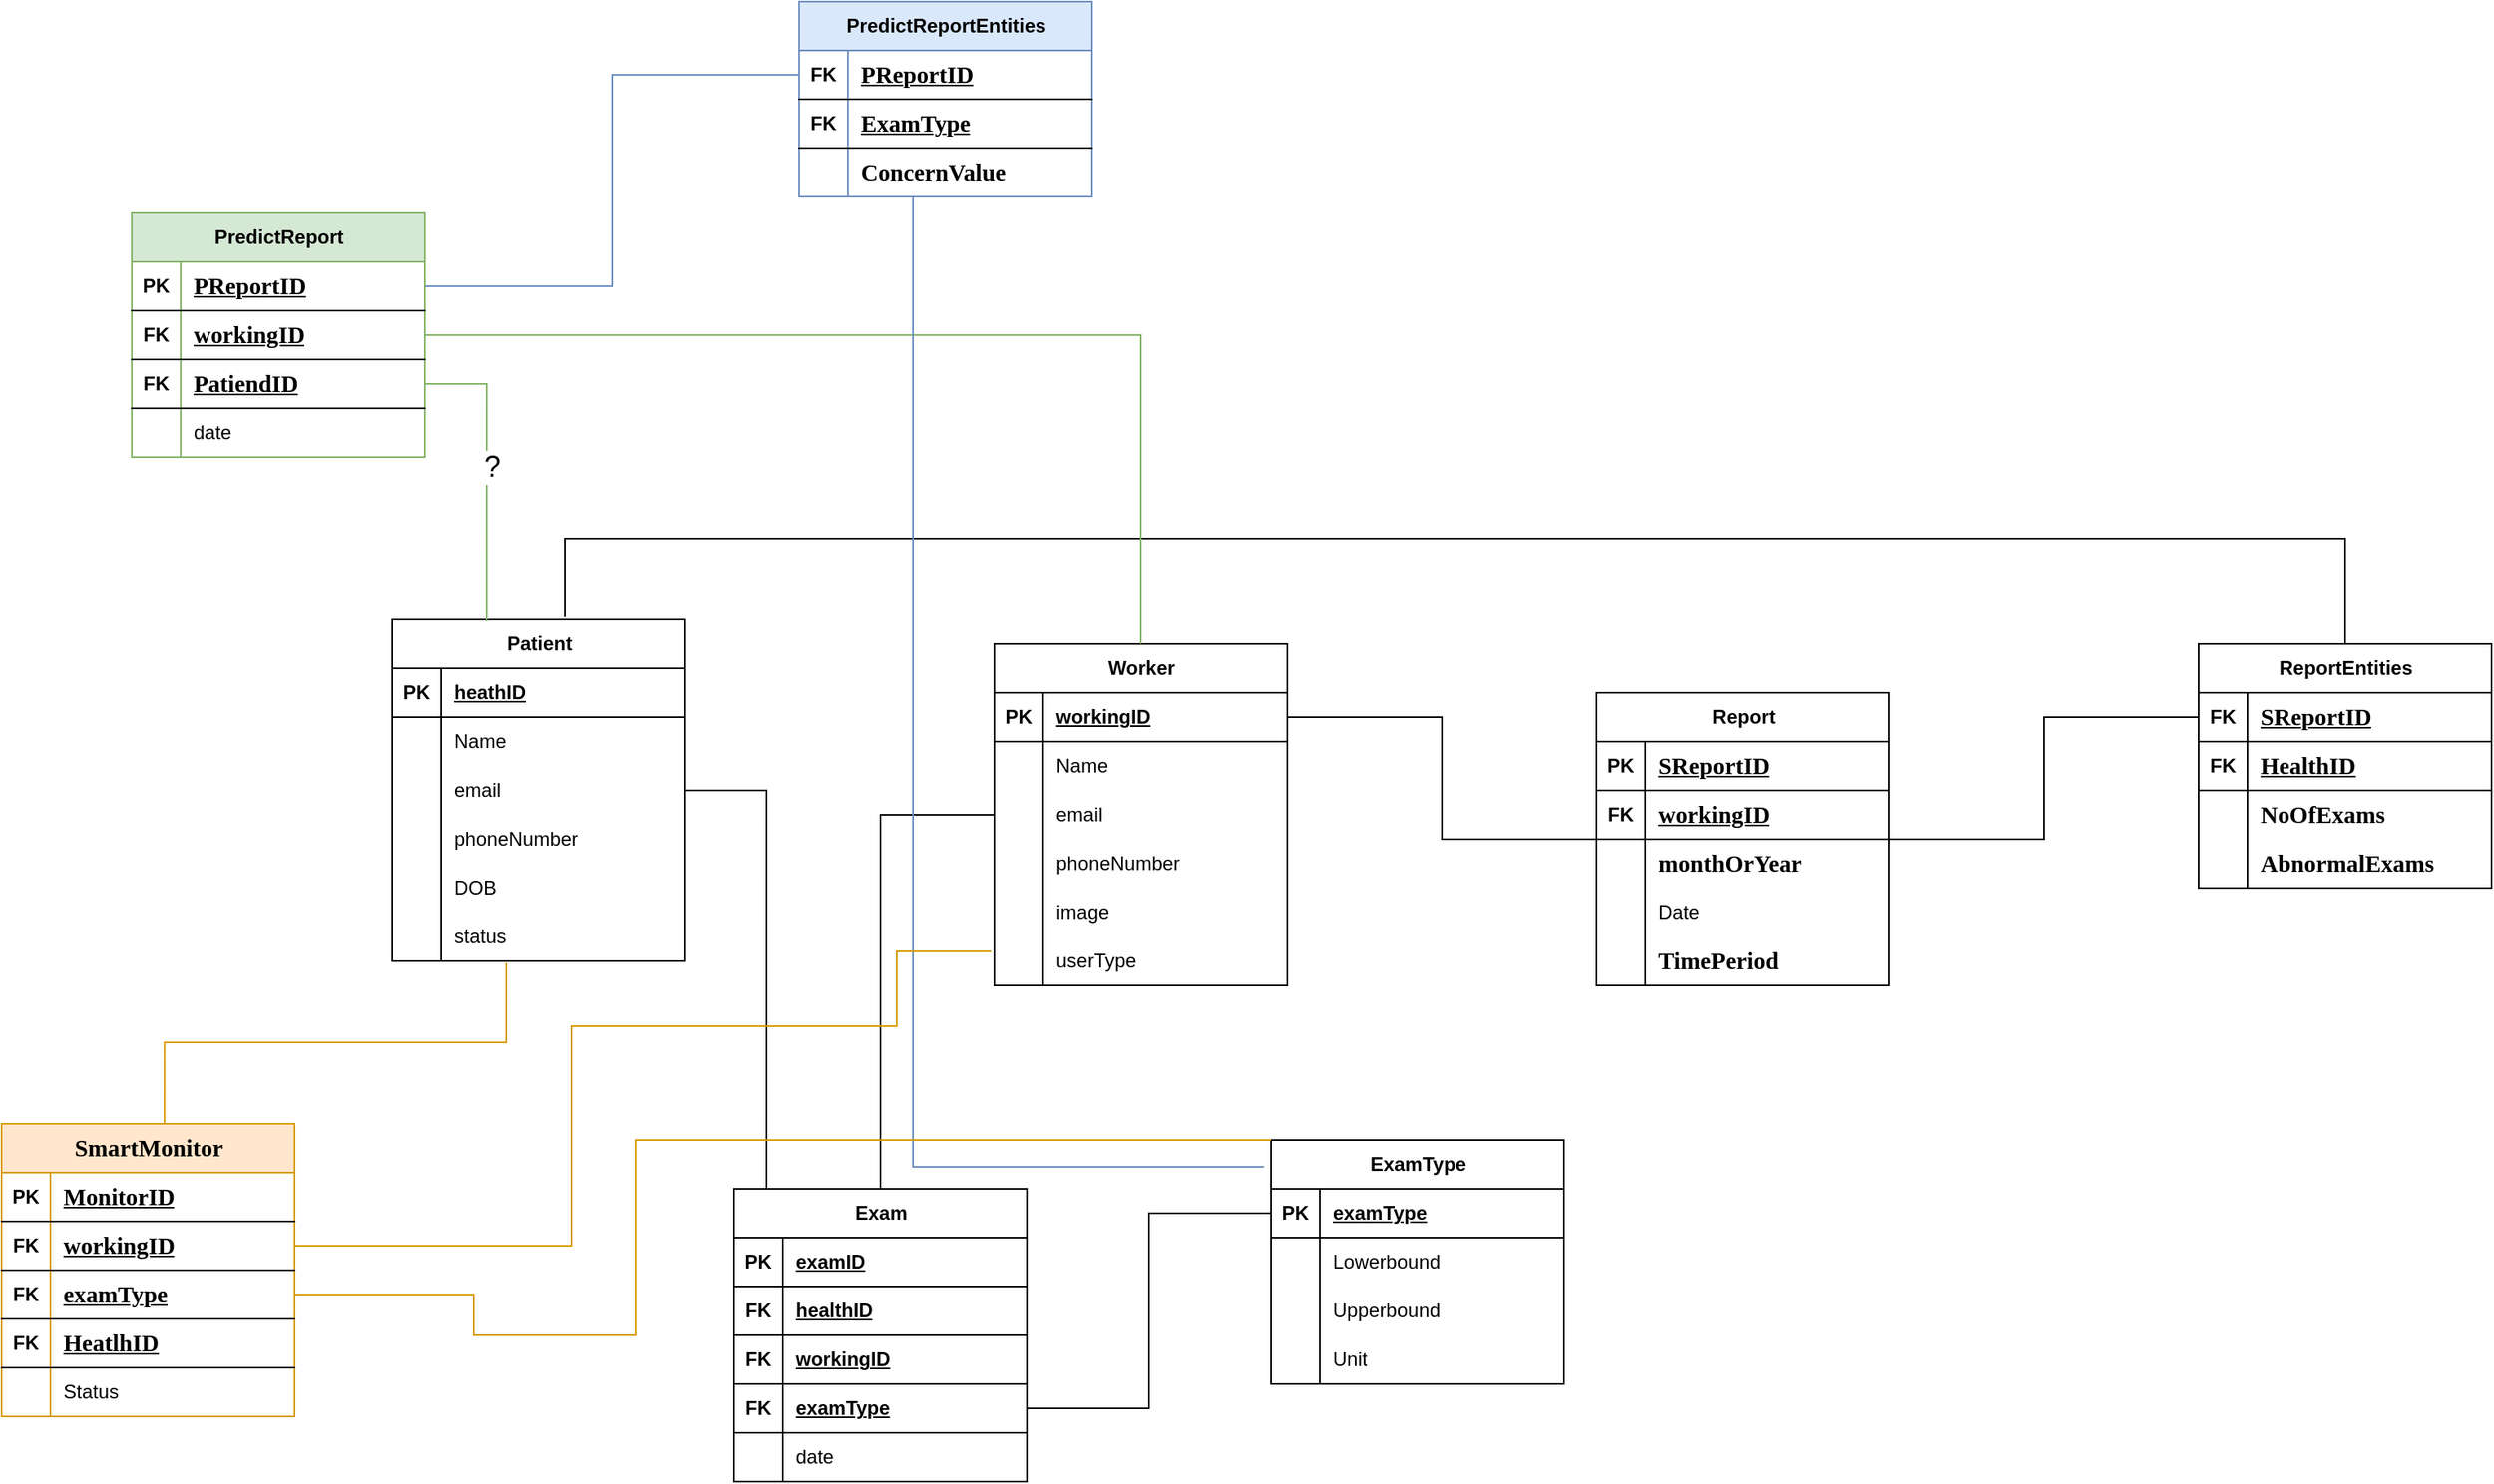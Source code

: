 <mxfile version="24.8.4">
  <diagram name="Page-1" id="Jv_TQmSTfyp_RUovjXyt">
    <mxGraphModel dx="4097" dy="2137" grid="1" gridSize="10" guides="1" tooltips="1" connect="1" arrows="1" fold="1" page="1" pageScale="1" pageWidth="850" pageHeight="1100" math="0" shadow="0">
      <root>
        <mxCell id="0" />
        <mxCell id="1" parent="0" />
        <mxCell id="VHsSdbSi5rl9BjZONlLU-83" value="Patient" style="shape=table;startSize=30;container=1;collapsible=1;childLayout=tableLayout;fixedRows=1;rowLines=0;fontStyle=1;align=center;resizeLast=1;html=1;" parent="1" vertex="1">
          <mxGeometry x="260" y="390" width="180" height="210" as="geometry" />
        </mxCell>
        <mxCell id="VHsSdbSi5rl9BjZONlLU-84" value="" style="shape=tableRow;horizontal=0;startSize=0;swimlaneHead=0;swimlaneBody=0;fillColor=none;collapsible=0;dropTarget=0;points=[[0,0.5],[1,0.5]];portConstraint=eastwest;top=0;left=0;right=0;bottom=1;" parent="VHsSdbSi5rl9BjZONlLU-83" vertex="1">
          <mxGeometry y="30" width="180" height="30" as="geometry" />
        </mxCell>
        <mxCell id="VHsSdbSi5rl9BjZONlLU-85" value="PK" style="shape=partialRectangle;connectable=0;fillColor=none;top=0;left=0;bottom=0;right=0;fontStyle=1;overflow=hidden;whiteSpace=wrap;html=1;" parent="VHsSdbSi5rl9BjZONlLU-84" vertex="1">
          <mxGeometry width="30" height="30" as="geometry">
            <mxRectangle width="30" height="30" as="alternateBounds" />
          </mxGeometry>
        </mxCell>
        <mxCell id="VHsSdbSi5rl9BjZONlLU-86" value="heathID" style="shape=partialRectangle;connectable=0;fillColor=none;top=0;left=0;bottom=0;right=0;align=left;spacingLeft=6;fontStyle=5;overflow=hidden;whiteSpace=wrap;html=1;" parent="VHsSdbSi5rl9BjZONlLU-84" vertex="1">
          <mxGeometry x="30" width="150" height="30" as="geometry">
            <mxRectangle width="150" height="30" as="alternateBounds" />
          </mxGeometry>
        </mxCell>
        <mxCell id="VHsSdbSi5rl9BjZONlLU-87" value="" style="shape=tableRow;horizontal=0;startSize=0;swimlaneHead=0;swimlaneBody=0;fillColor=none;collapsible=0;dropTarget=0;points=[[0,0.5],[1,0.5]];portConstraint=eastwest;top=0;left=0;right=0;bottom=0;" parent="VHsSdbSi5rl9BjZONlLU-83" vertex="1">
          <mxGeometry y="60" width="180" height="30" as="geometry" />
        </mxCell>
        <mxCell id="VHsSdbSi5rl9BjZONlLU-88" value="" style="shape=partialRectangle;connectable=0;fillColor=none;top=0;left=0;bottom=0;right=0;editable=1;overflow=hidden;whiteSpace=wrap;html=1;" parent="VHsSdbSi5rl9BjZONlLU-87" vertex="1">
          <mxGeometry width="30" height="30" as="geometry">
            <mxRectangle width="30" height="30" as="alternateBounds" />
          </mxGeometry>
        </mxCell>
        <mxCell id="VHsSdbSi5rl9BjZONlLU-89" value="Name" style="shape=partialRectangle;connectable=0;fillColor=none;top=0;left=0;bottom=0;right=0;align=left;spacingLeft=6;overflow=hidden;whiteSpace=wrap;html=1;" parent="VHsSdbSi5rl9BjZONlLU-87" vertex="1">
          <mxGeometry x="30" width="150" height="30" as="geometry">
            <mxRectangle width="150" height="30" as="alternateBounds" />
          </mxGeometry>
        </mxCell>
        <mxCell id="VHsSdbSi5rl9BjZONlLU-90" value="" style="shape=tableRow;horizontal=0;startSize=0;swimlaneHead=0;swimlaneBody=0;fillColor=none;collapsible=0;dropTarget=0;points=[[0,0.5],[1,0.5]];portConstraint=eastwest;top=0;left=0;right=0;bottom=0;" parent="VHsSdbSi5rl9BjZONlLU-83" vertex="1">
          <mxGeometry y="90" width="180" height="30" as="geometry" />
        </mxCell>
        <mxCell id="VHsSdbSi5rl9BjZONlLU-91" value="" style="shape=partialRectangle;connectable=0;fillColor=none;top=0;left=0;bottom=0;right=0;editable=1;overflow=hidden;whiteSpace=wrap;html=1;" parent="VHsSdbSi5rl9BjZONlLU-90" vertex="1">
          <mxGeometry width="30" height="30" as="geometry">
            <mxRectangle width="30" height="30" as="alternateBounds" />
          </mxGeometry>
        </mxCell>
        <mxCell id="VHsSdbSi5rl9BjZONlLU-92" value="email" style="shape=partialRectangle;connectable=0;fillColor=none;top=0;left=0;bottom=0;right=0;align=left;spacingLeft=6;overflow=hidden;whiteSpace=wrap;html=1;" parent="VHsSdbSi5rl9BjZONlLU-90" vertex="1">
          <mxGeometry x="30" width="150" height="30" as="geometry">
            <mxRectangle width="150" height="30" as="alternateBounds" />
          </mxGeometry>
        </mxCell>
        <mxCell id="VHsSdbSi5rl9BjZONlLU-93" value="" style="shape=tableRow;horizontal=0;startSize=0;swimlaneHead=0;swimlaneBody=0;fillColor=none;collapsible=0;dropTarget=0;points=[[0,0.5],[1,0.5]];portConstraint=eastwest;top=0;left=0;right=0;bottom=0;" parent="VHsSdbSi5rl9BjZONlLU-83" vertex="1">
          <mxGeometry y="120" width="180" height="30" as="geometry" />
        </mxCell>
        <mxCell id="VHsSdbSi5rl9BjZONlLU-94" value="" style="shape=partialRectangle;connectable=0;fillColor=none;top=0;left=0;bottom=0;right=0;editable=1;overflow=hidden;whiteSpace=wrap;html=1;" parent="VHsSdbSi5rl9BjZONlLU-93" vertex="1">
          <mxGeometry width="30" height="30" as="geometry">
            <mxRectangle width="30" height="30" as="alternateBounds" />
          </mxGeometry>
        </mxCell>
        <mxCell id="VHsSdbSi5rl9BjZONlLU-95" value="phoneNumber" style="shape=partialRectangle;connectable=0;fillColor=none;top=0;left=0;bottom=0;right=0;align=left;spacingLeft=6;overflow=hidden;whiteSpace=wrap;html=1;" parent="VHsSdbSi5rl9BjZONlLU-93" vertex="1">
          <mxGeometry x="30" width="150" height="30" as="geometry">
            <mxRectangle width="150" height="30" as="alternateBounds" />
          </mxGeometry>
        </mxCell>
        <mxCell id="VHsSdbSi5rl9BjZONlLU-96" style="shape=tableRow;horizontal=0;startSize=0;swimlaneHead=0;swimlaneBody=0;fillColor=none;collapsible=0;dropTarget=0;points=[[0,0.5],[1,0.5]];portConstraint=eastwest;top=0;left=0;right=0;bottom=0;" parent="VHsSdbSi5rl9BjZONlLU-83" vertex="1">
          <mxGeometry y="150" width="180" height="30" as="geometry" />
        </mxCell>
        <mxCell id="VHsSdbSi5rl9BjZONlLU-97" style="shape=partialRectangle;connectable=0;fillColor=none;top=0;left=0;bottom=0;right=0;editable=1;overflow=hidden;whiteSpace=wrap;html=1;" parent="VHsSdbSi5rl9BjZONlLU-96" vertex="1">
          <mxGeometry width="30" height="30" as="geometry">
            <mxRectangle width="30" height="30" as="alternateBounds" />
          </mxGeometry>
        </mxCell>
        <mxCell id="VHsSdbSi5rl9BjZONlLU-98" value="DOB" style="shape=partialRectangle;connectable=0;fillColor=none;top=0;left=0;bottom=0;right=0;align=left;spacingLeft=6;overflow=hidden;whiteSpace=wrap;html=1;" parent="VHsSdbSi5rl9BjZONlLU-96" vertex="1">
          <mxGeometry x="30" width="150" height="30" as="geometry">
            <mxRectangle width="150" height="30" as="alternateBounds" />
          </mxGeometry>
        </mxCell>
        <mxCell id="VHsSdbSi5rl9BjZONlLU-99" style="shape=tableRow;horizontal=0;startSize=0;swimlaneHead=0;swimlaneBody=0;fillColor=none;collapsible=0;dropTarget=0;points=[[0,0.5],[1,0.5]];portConstraint=eastwest;top=0;left=0;right=0;bottom=0;" parent="VHsSdbSi5rl9BjZONlLU-83" vertex="1">
          <mxGeometry y="180" width="180" height="30" as="geometry" />
        </mxCell>
        <mxCell id="VHsSdbSi5rl9BjZONlLU-100" style="shape=partialRectangle;connectable=0;fillColor=none;top=0;left=0;bottom=0;right=0;editable=1;overflow=hidden;whiteSpace=wrap;html=1;" parent="VHsSdbSi5rl9BjZONlLU-99" vertex="1">
          <mxGeometry width="30" height="30" as="geometry">
            <mxRectangle width="30" height="30" as="alternateBounds" />
          </mxGeometry>
        </mxCell>
        <mxCell id="VHsSdbSi5rl9BjZONlLU-101" value="status" style="shape=partialRectangle;connectable=0;fillColor=none;top=0;left=0;bottom=0;right=0;align=left;spacingLeft=6;overflow=hidden;whiteSpace=wrap;html=1;" parent="VHsSdbSi5rl9BjZONlLU-99" vertex="1">
          <mxGeometry x="30" width="150" height="30" as="geometry">
            <mxRectangle width="150" height="30" as="alternateBounds" />
          </mxGeometry>
        </mxCell>
        <mxCell id="VHsSdbSi5rl9BjZONlLU-156" style="edgeStyle=orthogonalEdgeStyle;rounded=0;orthogonalLoop=1;jettySize=auto;html=1;entryX=0.5;entryY=0;entryDx=0;entryDy=0;endArrow=none;endFill=0;" parent="1" source="VHsSdbSi5rl9BjZONlLU-105" target="VHsSdbSi5rl9BjZONlLU-124" edge="1">
          <mxGeometry relative="1" as="geometry">
            <Array as="points">
              <mxPoint x="560" y="510" />
            </Array>
          </mxGeometry>
        </mxCell>
        <mxCell id="VHsSdbSi5rl9BjZONlLU-105" value="Worker" style="shape=table;startSize=30;container=1;collapsible=1;childLayout=tableLayout;fixedRows=1;rowLines=0;fontStyle=1;align=center;resizeLast=1;html=1;" parent="1" vertex="1">
          <mxGeometry x="630" y="405" width="180" height="210" as="geometry" />
        </mxCell>
        <mxCell id="VHsSdbSi5rl9BjZONlLU-106" value="" style="shape=tableRow;horizontal=0;startSize=0;swimlaneHead=0;swimlaneBody=0;fillColor=none;collapsible=0;dropTarget=0;points=[[0,0.5],[1,0.5]];portConstraint=eastwest;top=0;left=0;right=0;bottom=1;" parent="VHsSdbSi5rl9BjZONlLU-105" vertex="1">
          <mxGeometry y="30" width="180" height="30" as="geometry" />
        </mxCell>
        <mxCell id="VHsSdbSi5rl9BjZONlLU-107" value="PK" style="shape=partialRectangle;connectable=0;fillColor=none;top=0;left=0;bottom=0;right=0;fontStyle=1;overflow=hidden;whiteSpace=wrap;html=1;" parent="VHsSdbSi5rl9BjZONlLU-106" vertex="1">
          <mxGeometry width="30" height="30" as="geometry">
            <mxRectangle width="30" height="30" as="alternateBounds" />
          </mxGeometry>
        </mxCell>
        <mxCell id="VHsSdbSi5rl9BjZONlLU-108" value="workingID" style="shape=partialRectangle;connectable=0;fillColor=none;top=0;left=0;bottom=0;right=0;align=left;spacingLeft=6;fontStyle=5;overflow=hidden;whiteSpace=wrap;html=1;" parent="VHsSdbSi5rl9BjZONlLU-106" vertex="1">
          <mxGeometry x="30" width="150" height="30" as="geometry">
            <mxRectangle width="150" height="30" as="alternateBounds" />
          </mxGeometry>
        </mxCell>
        <mxCell id="VHsSdbSi5rl9BjZONlLU-109" value="" style="shape=tableRow;horizontal=0;startSize=0;swimlaneHead=0;swimlaneBody=0;fillColor=none;collapsible=0;dropTarget=0;points=[[0,0.5],[1,0.5]];portConstraint=eastwest;top=0;left=0;right=0;bottom=0;" parent="VHsSdbSi5rl9BjZONlLU-105" vertex="1">
          <mxGeometry y="60" width="180" height="30" as="geometry" />
        </mxCell>
        <mxCell id="VHsSdbSi5rl9BjZONlLU-110" value="" style="shape=partialRectangle;connectable=0;fillColor=none;top=0;left=0;bottom=0;right=0;editable=1;overflow=hidden;whiteSpace=wrap;html=1;" parent="VHsSdbSi5rl9BjZONlLU-109" vertex="1">
          <mxGeometry width="30" height="30" as="geometry">
            <mxRectangle width="30" height="30" as="alternateBounds" />
          </mxGeometry>
        </mxCell>
        <mxCell id="VHsSdbSi5rl9BjZONlLU-111" value="Name" style="shape=partialRectangle;connectable=0;fillColor=none;top=0;left=0;bottom=0;right=0;align=left;spacingLeft=6;overflow=hidden;whiteSpace=wrap;html=1;" parent="VHsSdbSi5rl9BjZONlLU-109" vertex="1">
          <mxGeometry x="30" width="150" height="30" as="geometry">
            <mxRectangle width="150" height="30" as="alternateBounds" />
          </mxGeometry>
        </mxCell>
        <mxCell id="VHsSdbSi5rl9BjZONlLU-112" value="" style="shape=tableRow;horizontal=0;startSize=0;swimlaneHead=0;swimlaneBody=0;fillColor=none;collapsible=0;dropTarget=0;points=[[0,0.5],[1,0.5]];portConstraint=eastwest;top=0;left=0;right=0;bottom=0;" parent="VHsSdbSi5rl9BjZONlLU-105" vertex="1">
          <mxGeometry y="90" width="180" height="30" as="geometry" />
        </mxCell>
        <mxCell id="VHsSdbSi5rl9BjZONlLU-113" value="" style="shape=partialRectangle;connectable=0;fillColor=none;top=0;left=0;bottom=0;right=0;editable=1;overflow=hidden;whiteSpace=wrap;html=1;" parent="VHsSdbSi5rl9BjZONlLU-112" vertex="1">
          <mxGeometry width="30" height="30" as="geometry">
            <mxRectangle width="30" height="30" as="alternateBounds" />
          </mxGeometry>
        </mxCell>
        <mxCell id="VHsSdbSi5rl9BjZONlLU-114" value="email" style="shape=partialRectangle;connectable=0;fillColor=none;top=0;left=0;bottom=0;right=0;align=left;spacingLeft=6;overflow=hidden;whiteSpace=wrap;html=1;" parent="VHsSdbSi5rl9BjZONlLU-112" vertex="1">
          <mxGeometry x="30" width="150" height="30" as="geometry">
            <mxRectangle width="150" height="30" as="alternateBounds" />
          </mxGeometry>
        </mxCell>
        <mxCell id="VHsSdbSi5rl9BjZONlLU-115" value="" style="shape=tableRow;horizontal=0;startSize=0;swimlaneHead=0;swimlaneBody=0;fillColor=none;collapsible=0;dropTarget=0;points=[[0,0.5],[1,0.5]];portConstraint=eastwest;top=0;left=0;right=0;bottom=0;" parent="VHsSdbSi5rl9BjZONlLU-105" vertex="1">
          <mxGeometry y="120" width="180" height="30" as="geometry" />
        </mxCell>
        <mxCell id="VHsSdbSi5rl9BjZONlLU-116" value="" style="shape=partialRectangle;connectable=0;fillColor=none;top=0;left=0;bottom=0;right=0;editable=1;overflow=hidden;whiteSpace=wrap;html=1;" parent="VHsSdbSi5rl9BjZONlLU-115" vertex="1">
          <mxGeometry width="30" height="30" as="geometry">
            <mxRectangle width="30" height="30" as="alternateBounds" />
          </mxGeometry>
        </mxCell>
        <mxCell id="VHsSdbSi5rl9BjZONlLU-117" value="phoneNumber" style="shape=partialRectangle;connectable=0;fillColor=none;top=0;left=0;bottom=0;right=0;align=left;spacingLeft=6;overflow=hidden;whiteSpace=wrap;html=1;" parent="VHsSdbSi5rl9BjZONlLU-115" vertex="1">
          <mxGeometry x="30" width="150" height="30" as="geometry">
            <mxRectangle width="150" height="30" as="alternateBounds" />
          </mxGeometry>
        </mxCell>
        <mxCell id="VHsSdbSi5rl9BjZONlLU-118" style="shape=tableRow;horizontal=0;startSize=0;swimlaneHead=0;swimlaneBody=0;fillColor=none;collapsible=0;dropTarget=0;points=[[0,0.5],[1,0.5]];portConstraint=eastwest;top=0;left=0;right=0;bottom=0;" parent="VHsSdbSi5rl9BjZONlLU-105" vertex="1">
          <mxGeometry y="150" width="180" height="30" as="geometry" />
        </mxCell>
        <mxCell id="VHsSdbSi5rl9BjZONlLU-119" style="shape=partialRectangle;connectable=0;fillColor=none;top=0;left=0;bottom=0;right=0;editable=1;overflow=hidden;whiteSpace=wrap;html=1;" parent="VHsSdbSi5rl9BjZONlLU-118" vertex="1">
          <mxGeometry width="30" height="30" as="geometry">
            <mxRectangle width="30" height="30" as="alternateBounds" />
          </mxGeometry>
        </mxCell>
        <mxCell id="VHsSdbSi5rl9BjZONlLU-120" value="image" style="shape=partialRectangle;connectable=0;fillColor=none;top=0;left=0;bottom=0;right=0;align=left;spacingLeft=6;overflow=hidden;whiteSpace=wrap;html=1;" parent="VHsSdbSi5rl9BjZONlLU-118" vertex="1">
          <mxGeometry x="30" width="150" height="30" as="geometry">
            <mxRectangle width="150" height="30" as="alternateBounds" />
          </mxGeometry>
        </mxCell>
        <mxCell id="VHsSdbSi5rl9BjZONlLU-121" style="shape=tableRow;horizontal=0;startSize=0;swimlaneHead=0;swimlaneBody=0;fillColor=none;collapsible=0;dropTarget=0;points=[[0,0.5],[1,0.5]];portConstraint=eastwest;top=0;left=0;right=0;bottom=0;" parent="VHsSdbSi5rl9BjZONlLU-105" vertex="1">
          <mxGeometry y="180" width="180" height="30" as="geometry" />
        </mxCell>
        <mxCell id="VHsSdbSi5rl9BjZONlLU-122" style="shape=partialRectangle;connectable=0;fillColor=none;top=0;left=0;bottom=0;right=0;editable=1;overflow=hidden;whiteSpace=wrap;html=1;" parent="VHsSdbSi5rl9BjZONlLU-121" vertex="1">
          <mxGeometry width="30" height="30" as="geometry">
            <mxRectangle width="30" height="30" as="alternateBounds" />
          </mxGeometry>
        </mxCell>
        <mxCell id="VHsSdbSi5rl9BjZONlLU-123" value="userType" style="shape=partialRectangle;connectable=0;fillColor=none;top=0;left=0;bottom=0;right=0;align=left;spacingLeft=6;overflow=hidden;whiteSpace=wrap;html=1;" parent="VHsSdbSi5rl9BjZONlLU-121" vertex="1">
          <mxGeometry x="30" width="150" height="30" as="geometry">
            <mxRectangle width="150" height="30" as="alternateBounds" />
          </mxGeometry>
        </mxCell>
        <mxCell id="VHsSdbSi5rl9BjZONlLU-124" value="Exam" style="shape=table;startSize=30;container=1;collapsible=1;childLayout=tableLayout;fixedRows=1;rowLines=0;fontStyle=1;align=center;resizeLast=1;html=1;" parent="1" vertex="1">
          <mxGeometry x="470" y="740" width="180" height="180" as="geometry" />
        </mxCell>
        <mxCell id="VHsSdbSi5rl9BjZONlLU-125" value="" style="shape=tableRow;horizontal=0;startSize=0;swimlaneHead=0;swimlaneBody=0;fillColor=none;collapsible=0;dropTarget=0;points=[[0,0.5],[1,0.5]];portConstraint=eastwest;top=0;left=0;right=0;bottom=1;" parent="VHsSdbSi5rl9BjZONlLU-124" vertex="1">
          <mxGeometry y="30" width="180" height="30" as="geometry" />
        </mxCell>
        <mxCell id="VHsSdbSi5rl9BjZONlLU-126" value="PK" style="shape=partialRectangle;connectable=0;fillColor=none;top=0;left=0;bottom=0;right=0;fontStyle=1;overflow=hidden;whiteSpace=wrap;html=1;" parent="VHsSdbSi5rl9BjZONlLU-125" vertex="1">
          <mxGeometry width="30" height="30" as="geometry">
            <mxRectangle width="30" height="30" as="alternateBounds" />
          </mxGeometry>
        </mxCell>
        <mxCell id="VHsSdbSi5rl9BjZONlLU-127" value="examID" style="shape=partialRectangle;connectable=0;fillColor=none;top=0;left=0;bottom=0;right=0;align=left;spacingLeft=6;fontStyle=5;overflow=hidden;whiteSpace=wrap;html=1;" parent="VHsSdbSi5rl9BjZONlLU-125" vertex="1">
          <mxGeometry x="30" width="150" height="30" as="geometry">
            <mxRectangle width="150" height="30" as="alternateBounds" />
          </mxGeometry>
        </mxCell>
        <mxCell id="VHsSdbSi5rl9BjZONlLU-146" style="shape=tableRow;horizontal=0;startSize=0;swimlaneHead=0;swimlaneBody=0;fillColor=none;collapsible=0;dropTarget=0;points=[[0,0.5],[1,0.5]];portConstraint=eastwest;top=0;left=0;right=0;bottom=1;" parent="VHsSdbSi5rl9BjZONlLU-124" vertex="1">
          <mxGeometry y="60" width="180" height="30" as="geometry" />
        </mxCell>
        <mxCell id="VHsSdbSi5rl9BjZONlLU-147" value="FK" style="shape=partialRectangle;connectable=0;fillColor=none;top=0;left=0;bottom=0;right=0;fontStyle=1;overflow=hidden;whiteSpace=wrap;html=1;" parent="VHsSdbSi5rl9BjZONlLU-146" vertex="1">
          <mxGeometry width="30" height="30" as="geometry">
            <mxRectangle width="30" height="30" as="alternateBounds" />
          </mxGeometry>
        </mxCell>
        <mxCell id="VHsSdbSi5rl9BjZONlLU-148" value="healthID" style="shape=partialRectangle;connectable=0;fillColor=none;top=0;left=0;bottom=0;right=0;align=left;spacingLeft=6;fontStyle=5;overflow=hidden;whiteSpace=wrap;html=1;" parent="VHsSdbSi5rl9BjZONlLU-146" vertex="1">
          <mxGeometry x="30" width="150" height="30" as="geometry">
            <mxRectangle width="150" height="30" as="alternateBounds" />
          </mxGeometry>
        </mxCell>
        <mxCell id="VHsSdbSi5rl9BjZONlLU-149" style="shape=tableRow;horizontal=0;startSize=0;swimlaneHead=0;swimlaneBody=0;fillColor=none;collapsible=0;dropTarget=0;points=[[0,0.5],[1,0.5]];portConstraint=eastwest;top=0;left=0;right=0;bottom=1;" parent="VHsSdbSi5rl9BjZONlLU-124" vertex="1">
          <mxGeometry y="90" width="180" height="30" as="geometry" />
        </mxCell>
        <mxCell id="VHsSdbSi5rl9BjZONlLU-150" value="FK" style="shape=partialRectangle;connectable=0;fillColor=none;top=0;left=0;bottom=0;right=0;fontStyle=1;overflow=hidden;whiteSpace=wrap;html=1;" parent="VHsSdbSi5rl9BjZONlLU-149" vertex="1">
          <mxGeometry width="30" height="30" as="geometry">
            <mxRectangle width="30" height="30" as="alternateBounds" />
          </mxGeometry>
        </mxCell>
        <mxCell id="VHsSdbSi5rl9BjZONlLU-151" value="workingID" style="shape=partialRectangle;connectable=0;fillColor=none;top=0;left=0;bottom=0;right=0;align=left;spacingLeft=6;fontStyle=5;overflow=hidden;whiteSpace=wrap;html=1;" parent="VHsSdbSi5rl9BjZONlLU-149" vertex="1">
          <mxGeometry x="30" width="150" height="30" as="geometry">
            <mxRectangle width="150" height="30" as="alternateBounds" />
          </mxGeometry>
        </mxCell>
        <mxCell id="VHsSdbSi5rl9BjZONlLU-152" style="shape=tableRow;horizontal=0;startSize=0;swimlaneHead=0;swimlaneBody=0;fillColor=none;collapsible=0;dropTarget=0;points=[[0,0.5],[1,0.5]];portConstraint=eastwest;top=0;left=0;right=0;bottom=1;" parent="VHsSdbSi5rl9BjZONlLU-124" vertex="1">
          <mxGeometry y="120" width="180" height="30" as="geometry" />
        </mxCell>
        <mxCell id="VHsSdbSi5rl9BjZONlLU-153" value="FK" style="shape=partialRectangle;connectable=0;fillColor=none;top=0;left=0;bottom=0;right=0;fontStyle=1;overflow=hidden;whiteSpace=wrap;html=1;" parent="VHsSdbSi5rl9BjZONlLU-152" vertex="1">
          <mxGeometry width="30" height="30" as="geometry">
            <mxRectangle width="30" height="30" as="alternateBounds" />
          </mxGeometry>
        </mxCell>
        <mxCell id="VHsSdbSi5rl9BjZONlLU-154" value="examType" style="shape=partialRectangle;connectable=0;fillColor=none;top=0;left=0;bottom=0;right=0;align=left;spacingLeft=6;fontStyle=5;overflow=hidden;whiteSpace=wrap;html=1;" parent="VHsSdbSi5rl9BjZONlLU-152" vertex="1">
          <mxGeometry x="30" width="150" height="30" as="geometry">
            <mxRectangle width="150" height="30" as="alternateBounds" />
          </mxGeometry>
        </mxCell>
        <mxCell id="VHsSdbSi5rl9BjZONlLU-128" value="" style="shape=tableRow;horizontal=0;startSize=0;swimlaneHead=0;swimlaneBody=0;fillColor=none;collapsible=0;dropTarget=0;points=[[0,0.5],[1,0.5]];portConstraint=eastwest;top=0;left=0;right=0;bottom=0;" parent="VHsSdbSi5rl9BjZONlLU-124" vertex="1">
          <mxGeometry y="150" width="180" height="30" as="geometry" />
        </mxCell>
        <mxCell id="VHsSdbSi5rl9BjZONlLU-129" value="" style="shape=partialRectangle;connectable=0;fillColor=none;top=0;left=0;bottom=0;right=0;editable=1;overflow=hidden;whiteSpace=wrap;html=1;" parent="VHsSdbSi5rl9BjZONlLU-128" vertex="1">
          <mxGeometry width="30" height="30" as="geometry">
            <mxRectangle width="30" height="30" as="alternateBounds" />
          </mxGeometry>
        </mxCell>
        <mxCell id="VHsSdbSi5rl9BjZONlLU-130" value="date" style="shape=partialRectangle;connectable=0;fillColor=none;top=0;left=0;bottom=0;right=0;align=left;spacingLeft=6;overflow=hidden;whiteSpace=wrap;html=1;" parent="VHsSdbSi5rl9BjZONlLU-128" vertex="1">
          <mxGeometry x="30" width="150" height="30" as="geometry">
            <mxRectangle width="150" height="30" as="alternateBounds" />
          </mxGeometry>
        </mxCell>
        <mxCell id="VHsSdbSi5rl9BjZONlLU-155" style="edgeStyle=orthogonalEdgeStyle;rounded=0;orthogonalLoop=1;jettySize=auto;html=1;entryX=0.111;entryY=0;entryDx=0;entryDy=0;entryPerimeter=0;endArrow=none;endFill=0;" parent="1" source="VHsSdbSi5rl9BjZONlLU-83" target="VHsSdbSi5rl9BjZONlLU-124" edge="1">
          <mxGeometry relative="1" as="geometry" />
        </mxCell>
        <mxCell id="VHsSdbSi5rl9BjZONlLU-176" style="edgeStyle=orthogonalEdgeStyle;rounded=0;orthogonalLoop=1;jettySize=auto;html=1;exitX=0;exitY=0.5;exitDx=0;exitDy=0;endArrow=none;endFill=0;" parent="1" source="VHsSdbSi5rl9BjZONlLU-158" target="VHsSdbSi5rl9BjZONlLU-152" edge="1">
          <mxGeometry relative="1" as="geometry">
            <mxPoint x="660" y="800" as="targetPoint" />
          </mxGeometry>
        </mxCell>
        <mxCell id="VHsSdbSi5rl9BjZONlLU-157" value="ExamType" style="shape=table;startSize=30;container=1;collapsible=1;childLayout=tableLayout;fixedRows=1;rowLines=0;fontStyle=1;align=center;resizeLast=1;html=1;" parent="1" vertex="1">
          <mxGeometry x="800" y="710" width="180" height="150" as="geometry" />
        </mxCell>
        <mxCell id="VHsSdbSi5rl9BjZONlLU-158" value="" style="shape=tableRow;horizontal=0;startSize=0;swimlaneHead=0;swimlaneBody=0;fillColor=none;collapsible=0;dropTarget=0;points=[[0,0.5],[1,0.5]];portConstraint=eastwest;top=0;left=0;right=0;bottom=1;" parent="VHsSdbSi5rl9BjZONlLU-157" vertex="1">
          <mxGeometry y="30" width="180" height="30" as="geometry" />
        </mxCell>
        <mxCell id="VHsSdbSi5rl9BjZONlLU-159" value="PK" style="shape=partialRectangle;connectable=0;fillColor=none;top=0;left=0;bottom=0;right=0;fontStyle=1;overflow=hidden;whiteSpace=wrap;html=1;" parent="VHsSdbSi5rl9BjZONlLU-158" vertex="1">
          <mxGeometry width="30" height="30" as="geometry">
            <mxRectangle width="30" height="30" as="alternateBounds" />
          </mxGeometry>
        </mxCell>
        <mxCell id="VHsSdbSi5rl9BjZONlLU-160" value="examType" style="shape=partialRectangle;connectable=0;fillColor=none;top=0;left=0;bottom=0;right=0;align=left;spacingLeft=6;fontStyle=5;overflow=hidden;whiteSpace=wrap;html=1;" parent="VHsSdbSi5rl9BjZONlLU-158" vertex="1">
          <mxGeometry x="30" width="150" height="30" as="geometry">
            <mxRectangle width="150" height="30" as="alternateBounds" />
          </mxGeometry>
        </mxCell>
        <mxCell id="VHsSdbSi5rl9BjZONlLU-161" value="" style="shape=tableRow;horizontal=0;startSize=0;swimlaneHead=0;swimlaneBody=0;fillColor=none;collapsible=0;dropTarget=0;points=[[0,0.5],[1,0.5]];portConstraint=eastwest;top=0;left=0;right=0;bottom=0;" parent="VHsSdbSi5rl9BjZONlLU-157" vertex="1">
          <mxGeometry y="60" width="180" height="30" as="geometry" />
        </mxCell>
        <mxCell id="VHsSdbSi5rl9BjZONlLU-162" value="" style="shape=partialRectangle;connectable=0;fillColor=none;top=0;left=0;bottom=0;right=0;editable=1;overflow=hidden;whiteSpace=wrap;html=1;" parent="VHsSdbSi5rl9BjZONlLU-161" vertex="1">
          <mxGeometry width="30" height="30" as="geometry">
            <mxRectangle width="30" height="30" as="alternateBounds" />
          </mxGeometry>
        </mxCell>
        <mxCell id="VHsSdbSi5rl9BjZONlLU-163" value="Lowerbound" style="shape=partialRectangle;connectable=0;fillColor=none;top=0;left=0;bottom=0;right=0;align=left;spacingLeft=6;overflow=hidden;whiteSpace=wrap;html=1;" parent="VHsSdbSi5rl9BjZONlLU-161" vertex="1">
          <mxGeometry x="30" width="150" height="30" as="geometry">
            <mxRectangle width="150" height="30" as="alternateBounds" />
          </mxGeometry>
        </mxCell>
        <mxCell id="VHsSdbSi5rl9BjZONlLU-164" value="" style="shape=tableRow;horizontal=0;startSize=0;swimlaneHead=0;swimlaneBody=0;fillColor=none;collapsible=0;dropTarget=0;points=[[0,0.5],[1,0.5]];portConstraint=eastwest;top=0;left=0;right=0;bottom=0;" parent="VHsSdbSi5rl9BjZONlLU-157" vertex="1">
          <mxGeometry y="90" width="180" height="30" as="geometry" />
        </mxCell>
        <mxCell id="VHsSdbSi5rl9BjZONlLU-165" value="" style="shape=partialRectangle;connectable=0;fillColor=none;top=0;left=0;bottom=0;right=0;editable=1;overflow=hidden;whiteSpace=wrap;html=1;" parent="VHsSdbSi5rl9BjZONlLU-164" vertex="1">
          <mxGeometry width="30" height="30" as="geometry">
            <mxRectangle width="30" height="30" as="alternateBounds" />
          </mxGeometry>
        </mxCell>
        <mxCell id="VHsSdbSi5rl9BjZONlLU-166" value="Upperbound" style="shape=partialRectangle;connectable=0;fillColor=none;top=0;left=0;bottom=0;right=0;align=left;spacingLeft=6;overflow=hidden;whiteSpace=wrap;html=1;" parent="VHsSdbSi5rl9BjZONlLU-164" vertex="1">
          <mxGeometry x="30" width="150" height="30" as="geometry">
            <mxRectangle width="150" height="30" as="alternateBounds" />
          </mxGeometry>
        </mxCell>
        <mxCell id="VHsSdbSi5rl9BjZONlLU-167" value="" style="shape=tableRow;horizontal=0;startSize=0;swimlaneHead=0;swimlaneBody=0;fillColor=none;collapsible=0;dropTarget=0;points=[[0,0.5],[1,0.5]];portConstraint=eastwest;top=0;left=0;right=0;bottom=0;" parent="VHsSdbSi5rl9BjZONlLU-157" vertex="1">
          <mxGeometry y="120" width="180" height="30" as="geometry" />
        </mxCell>
        <mxCell id="VHsSdbSi5rl9BjZONlLU-168" value="" style="shape=partialRectangle;connectable=0;fillColor=none;top=0;left=0;bottom=0;right=0;editable=1;overflow=hidden;whiteSpace=wrap;html=1;" parent="VHsSdbSi5rl9BjZONlLU-167" vertex="1">
          <mxGeometry width="30" height="30" as="geometry">
            <mxRectangle width="30" height="30" as="alternateBounds" />
          </mxGeometry>
        </mxCell>
        <mxCell id="VHsSdbSi5rl9BjZONlLU-169" value="Unit" style="shape=partialRectangle;connectable=0;fillColor=none;top=0;left=0;bottom=0;right=0;align=left;spacingLeft=6;overflow=hidden;whiteSpace=wrap;html=1;" parent="VHsSdbSi5rl9BjZONlLU-167" vertex="1">
          <mxGeometry x="30" width="150" height="30" as="geometry">
            <mxRectangle width="150" height="30" as="alternateBounds" />
          </mxGeometry>
        </mxCell>
        <mxCell id="VHsSdbSi5rl9BjZONlLU-206" style="edgeStyle=orthogonalEdgeStyle;rounded=0;orthogonalLoop=1;jettySize=auto;html=1;endArrow=none;endFill=0;" parent="1" source="VHsSdbSi5rl9BjZONlLU-177" target="VHsSdbSi5rl9BjZONlLU-106" edge="1">
          <mxGeometry relative="1" as="geometry" />
        </mxCell>
        <mxCell id="VHsSdbSi5rl9BjZONlLU-213" style="edgeStyle=orthogonalEdgeStyle;rounded=0;orthogonalLoop=1;jettySize=auto;html=1;entryX=0;entryY=0.5;entryDx=0;entryDy=0;endArrow=none;endFill=0;" parent="1" source="VHsSdbSi5rl9BjZONlLU-177" target="VHsSdbSi5rl9BjZONlLU-191" edge="1">
          <mxGeometry relative="1" as="geometry" />
        </mxCell>
        <mxCell id="VHsSdbSi5rl9BjZONlLU-177" value="Report" style="shape=table;startSize=30;container=1;collapsible=1;childLayout=tableLayout;fixedRows=1;rowLines=0;fontStyle=1;align=center;resizeLast=1;html=1;" parent="1" vertex="1">
          <mxGeometry x="1000" y="435" width="180" height="180" as="geometry" />
        </mxCell>
        <mxCell id="VHsSdbSi5rl9BjZONlLU-178" value="" style="shape=tableRow;horizontal=0;startSize=0;swimlaneHead=0;swimlaneBody=0;fillColor=none;collapsible=0;dropTarget=0;points=[[0,0.5],[1,0.5]];portConstraint=eastwest;top=0;left=0;right=0;bottom=1;" parent="VHsSdbSi5rl9BjZONlLU-177" vertex="1">
          <mxGeometry y="30" width="180" height="30" as="geometry" />
        </mxCell>
        <mxCell id="VHsSdbSi5rl9BjZONlLU-179" value="PK" style="shape=partialRectangle;connectable=0;fillColor=none;top=0;left=0;bottom=0;right=0;fontStyle=1;overflow=hidden;whiteSpace=wrap;html=1;" parent="VHsSdbSi5rl9BjZONlLU-178" vertex="1">
          <mxGeometry width="30" height="30" as="geometry">
            <mxRectangle width="30" height="30" as="alternateBounds" />
          </mxGeometry>
        </mxCell>
        <mxCell id="VHsSdbSi5rl9BjZONlLU-180" value="&lt;span id=&quot;docs-internal-guid-c6f457be-7fff-a0d1-e2c0-805aabbde6cf&quot; style=&quot;font-size:11pt;font-family:Aptos;color:#000000;background-color:transparent;font-weight:700;font-style:normal;font-variant:normal;text-decoration:none;vertical-align:baseline;white-space:pre;white-space:pre-wrap;&quot;&gt;SReportID&lt;/span&gt;" style="shape=partialRectangle;connectable=0;fillColor=none;top=0;left=0;bottom=0;right=0;align=left;spacingLeft=6;fontStyle=5;overflow=hidden;whiteSpace=wrap;html=1;" parent="VHsSdbSi5rl9BjZONlLU-178" vertex="1">
          <mxGeometry x="30" width="150" height="30" as="geometry">
            <mxRectangle width="150" height="30" as="alternateBounds" />
          </mxGeometry>
        </mxCell>
        <mxCell id="VHsSdbSi5rl9BjZONlLU-203" style="shape=tableRow;horizontal=0;startSize=0;swimlaneHead=0;swimlaneBody=0;fillColor=none;collapsible=0;dropTarget=0;points=[[0,0.5],[1,0.5]];portConstraint=eastwest;top=0;left=0;right=0;bottom=1;" parent="VHsSdbSi5rl9BjZONlLU-177" vertex="1">
          <mxGeometry y="60" width="180" height="30" as="geometry" />
        </mxCell>
        <mxCell id="VHsSdbSi5rl9BjZONlLU-204" value="FK" style="shape=partialRectangle;connectable=0;fillColor=none;top=0;left=0;bottom=0;right=0;fontStyle=1;overflow=hidden;whiteSpace=wrap;html=1;" parent="VHsSdbSi5rl9BjZONlLU-203" vertex="1">
          <mxGeometry width="30" height="30" as="geometry">
            <mxRectangle width="30" height="30" as="alternateBounds" />
          </mxGeometry>
        </mxCell>
        <mxCell id="VHsSdbSi5rl9BjZONlLU-205" value="&lt;span id=&quot;docs-internal-guid-c6b0b2ea-7fff-8523-1d67-e0dc0022936a&quot; style=&quot;font-size:11pt;font-family:Aptos;color:#000000;background-color:transparent;font-weight:700;font-style:normal;font-variant:normal;text-decoration:none;vertical-align:baseline;white-space:pre;white-space:pre-wrap;&quot;&gt;workingID&lt;/span&gt;" style="shape=partialRectangle;connectable=0;fillColor=none;top=0;left=0;bottom=0;right=0;align=left;spacingLeft=6;fontStyle=5;overflow=hidden;whiteSpace=wrap;html=1;" parent="VHsSdbSi5rl9BjZONlLU-203" vertex="1">
          <mxGeometry x="30" width="150" height="30" as="geometry">
            <mxRectangle width="150" height="30" as="alternateBounds" />
          </mxGeometry>
        </mxCell>
        <mxCell id="VHsSdbSi5rl9BjZONlLU-181" value="" style="shape=tableRow;horizontal=0;startSize=0;swimlaneHead=0;swimlaneBody=0;fillColor=none;collapsible=0;dropTarget=0;points=[[0,0.5],[1,0.5]];portConstraint=eastwest;top=0;left=0;right=0;bottom=0;" parent="VHsSdbSi5rl9BjZONlLU-177" vertex="1">
          <mxGeometry y="90" width="180" height="30" as="geometry" />
        </mxCell>
        <mxCell id="VHsSdbSi5rl9BjZONlLU-182" value="" style="shape=partialRectangle;connectable=0;fillColor=none;top=0;left=0;bottom=0;right=0;editable=1;overflow=hidden;whiteSpace=wrap;html=1;" parent="VHsSdbSi5rl9BjZONlLU-181" vertex="1">
          <mxGeometry width="30" height="30" as="geometry">
            <mxRectangle width="30" height="30" as="alternateBounds" />
          </mxGeometry>
        </mxCell>
        <mxCell id="VHsSdbSi5rl9BjZONlLU-183" value="&lt;span id=&quot;docs-internal-guid-31ffbf7d-7fff-cdd0-12ad-21d4e9eaffb6&quot; style=&quot;font-size:11pt;font-family:Aptos;color:#000000;background-color:transparent;font-weight:700;font-style:normal;font-variant:normal;text-decoration:none;vertical-align:baseline;white-space:pre;white-space:pre-wrap;&quot;&gt;monthOrYear&lt;/span&gt;" style="shape=partialRectangle;connectable=0;fillColor=none;top=0;left=0;bottom=0;right=0;align=left;spacingLeft=6;overflow=hidden;whiteSpace=wrap;html=1;" parent="VHsSdbSi5rl9BjZONlLU-181" vertex="1">
          <mxGeometry x="30" width="150" height="30" as="geometry">
            <mxRectangle width="150" height="30" as="alternateBounds" />
          </mxGeometry>
        </mxCell>
        <mxCell id="VHsSdbSi5rl9BjZONlLU-184" value="" style="shape=tableRow;horizontal=0;startSize=0;swimlaneHead=0;swimlaneBody=0;fillColor=none;collapsible=0;dropTarget=0;points=[[0,0.5],[1,0.5]];portConstraint=eastwest;top=0;left=0;right=0;bottom=0;" parent="VHsSdbSi5rl9BjZONlLU-177" vertex="1">
          <mxGeometry y="120" width="180" height="30" as="geometry" />
        </mxCell>
        <mxCell id="VHsSdbSi5rl9BjZONlLU-185" value="" style="shape=partialRectangle;connectable=0;fillColor=none;top=0;left=0;bottom=0;right=0;editable=1;overflow=hidden;whiteSpace=wrap;html=1;" parent="VHsSdbSi5rl9BjZONlLU-184" vertex="1">
          <mxGeometry width="30" height="30" as="geometry">
            <mxRectangle width="30" height="30" as="alternateBounds" />
          </mxGeometry>
        </mxCell>
        <mxCell id="VHsSdbSi5rl9BjZONlLU-186" value="Date" style="shape=partialRectangle;connectable=0;fillColor=none;top=0;left=0;bottom=0;right=0;align=left;spacingLeft=6;overflow=hidden;whiteSpace=wrap;html=1;" parent="VHsSdbSi5rl9BjZONlLU-184" vertex="1">
          <mxGeometry x="30" width="150" height="30" as="geometry">
            <mxRectangle width="150" height="30" as="alternateBounds" />
          </mxGeometry>
        </mxCell>
        <mxCell id="VHsSdbSi5rl9BjZONlLU-187" value="" style="shape=tableRow;horizontal=0;startSize=0;swimlaneHead=0;swimlaneBody=0;fillColor=none;collapsible=0;dropTarget=0;points=[[0,0.5],[1,0.5]];portConstraint=eastwest;top=0;left=0;right=0;bottom=0;" parent="VHsSdbSi5rl9BjZONlLU-177" vertex="1">
          <mxGeometry y="150" width="180" height="30" as="geometry" />
        </mxCell>
        <mxCell id="VHsSdbSi5rl9BjZONlLU-188" value="" style="shape=partialRectangle;connectable=0;fillColor=none;top=0;left=0;bottom=0;right=0;editable=1;overflow=hidden;whiteSpace=wrap;html=1;" parent="VHsSdbSi5rl9BjZONlLU-187" vertex="1">
          <mxGeometry width="30" height="30" as="geometry">
            <mxRectangle width="30" height="30" as="alternateBounds" />
          </mxGeometry>
        </mxCell>
        <mxCell id="VHsSdbSi5rl9BjZONlLU-189" value="&lt;span id=&quot;docs-internal-guid-d27ed713-7fff-fcf8-9fb4-446c8a34b72e&quot; style=&quot;font-size:11pt;font-family:Aptos;color:#000000;background-color:transparent;font-weight:700;font-style:normal;font-variant:normal;text-decoration:none;vertical-align:baseline;white-space:pre;white-space:pre-wrap;&quot;&gt;TimePeriod&lt;/span&gt;" style="shape=partialRectangle;connectable=0;fillColor=none;top=0;left=0;bottom=0;right=0;align=left;spacingLeft=6;overflow=hidden;whiteSpace=wrap;html=1;" parent="VHsSdbSi5rl9BjZONlLU-187" vertex="1">
          <mxGeometry x="30" width="150" height="30" as="geometry">
            <mxRectangle width="150" height="30" as="alternateBounds" />
          </mxGeometry>
        </mxCell>
        <mxCell id="VHsSdbSi5rl9BjZONlLU-190" value="ReportEntities" style="shape=table;startSize=30;container=1;collapsible=1;childLayout=tableLayout;fixedRows=1;rowLines=0;fontStyle=1;align=center;resizeLast=1;html=1;" parent="1" vertex="1">
          <mxGeometry x="1370" y="405" width="180" height="150" as="geometry">
            <mxRectangle x="1180" y="90" width="130" height="30" as="alternateBounds" />
          </mxGeometry>
        </mxCell>
        <mxCell id="VHsSdbSi5rl9BjZONlLU-191" value="" style="shape=tableRow;horizontal=0;startSize=0;swimlaneHead=0;swimlaneBody=0;fillColor=none;collapsible=0;dropTarget=0;points=[[0,0.5],[1,0.5]];portConstraint=eastwest;top=0;left=0;right=0;bottom=1;" parent="VHsSdbSi5rl9BjZONlLU-190" vertex="1">
          <mxGeometry y="30" width="180" height="30" as="geometry" />
        </mxCell>
        <mxCell id="VHsSdbSi5rl9BjZONlLU-192" value="FK" style="shape=partialRectangle;connectable=0;fillColor=none;top=0;left=0;bottom=0;right=0;fontStyle=1;overflow=hidden;whiteSpace=wrap;html=1;" parent="VHsSdbSi5rl9BjZONlLU-191" vertex="1">
          <mxGeometry width="30" height="30" as="geometry">
            <mxRectangle width="30" height="30" as="alternateBounds" />
          </mxGeometry>
        </mxCell>
        <mxCell id="VHsSdbSi5rl9BjZONlLU-193" value="&lt;span id=&quot;docs-internal-guid-c63b2d76-7fff-9856-6ebb-61733dcdf93a&quot; style=&quot;font-size:11pt;font-family:Aptos;color:#000000;background-color:transparent;font-weight:700;font-style:normal;font-variant:normal;text-decoration:none;vertical-align:baseline;white-space:pre;white-space:pre-wrap;&quot;&gt;SReportID&lt;/span&gt;" style="shape=partialRectangle;connectable=0;fillColor=none;top=0;left=0;bottom=0;right=0;align=left;spacingLeft=6;fontStyle=5;overflow=hidden;whiteSpace=wrap;html=1;" parent="VHsSdbSi5rl9BjZONlLU-191" vertex="1">
          <mxGeometry x="30" width="150" height="30" as="geometry">
            <mxRectangle width="150" height="30" as="alternateBounds" />
          </mxGeometry>
        </mxCell>
        <mxCell id="VHsSdbSi5rl9BjZONlLU-210" style="shape=tableRow;horizontal=0;startSize=0;swimlaneHead=0;swimlaneBody=0;fillColor=none;collapsible=0;dropTarget=0;points=[[0,0.5],[1,0.5]];portConstraint=eastwest;top=0;left=0;right=0;bottom=1;" parent="VHsSdbSi5rl9BjZONlLU-190" vertex="1">
          <mxGeometry y="60" width="180" height="30" as="geometry" />
        </mxCell>
        <mxCell id="VHsSdbSi5rl9BjZONlLU-211" value="FK" style="shape=partialRectangle;connectable=0;fillColor=none;top=0;left=0;bottom=0;right=0;fontStyle=1;overflow=hidden;whiteSpace=wrap;html=1;" parent="VHsSdbSi5rl9BjZONlLU-210" vertex="1">
          <mxGeometry width="30" height="30" as="geometry">
            <mxRectangle width="30" height="30" as="alternateBounds" />
          </mxGeometry>
        </mxCell>
        <mxCell id="VHsSdbSi5rl9BjZONlLU-212" value="&lt;span id=&quot;docs-internal-guid-f7ae2b75-7fff-c05d-7c0c-d0d736f70305&quot; style=&quot;font-size:11pt;font-family:Aptos;color:#000000;background-color:transparent;font-weight:700;font-style:normal;font-variant:normal;text-decoration:none;vertical-align:baseline;white-space:pre;white-space:pre-wrap;&quot;&gt;HealthID&lt;/span&gt;" style="shape=partialRectangle;connectable=0;fillColor=none;top=0;left=0;bottom=0;right=0;align=left;spacingLeft=6;fontStyle=5;overflow=hidden;whiteSpace=wrap;html=1;" parent="VHsSdbSi5rl9BjZONlLU-210" vertex="1">
          <mxGeometry x="30" width="150" height="30" as="geometry">
            <mxRectangle width="150" height="30" as="alternateBounds" />
          </mxGeometry>
        </mxCell>
        <mxCell id="VHsSdbSi5rl9BjZONlLU-194" value="" style="shape=tableRow;horizontal=0;startSize=0;swimlaneHead=0;swimlaneBody=0;fillColor=none;collapsible=0;dropTarget=0;points=[[0,0.5],[1,0.5]];portConstraint=eastwest;top=0;left=0;right=0;bottom=0;" parent="VHsSdbSi5rl9BjZONlLU-190" vertex="1">
          <mxGeometry y="90" width="180" height="30" as="geometry" />
        </mxCell>
        <mxCell id="VHsSdbSi5rl9BjZONlLU-195" value="" style="shape=partialRectangle;connectable=0;fillColor=none;top=0;left=0;bottom=0;right=0;editable=1;overflow=hidden;whiteSpace=wrap;html=1;" parent="VHsSdbSi5rl9BjZONlLU-194" vertex="1">
          <mxGeometry width="30" height="30" as="geometry">
            <mxRectangle width="30" height="30" as="alternateBounds" />
          </mxGeometry>
        </mxCell>
        <mxCell id="VHsSdbSi5rl9BjZONlLU-196" value="&lt;span id=&quot;docs-internal-guid-3d57a71d-7fff-2cbb-2409-58bb0222e603&quot; style=&quot;font-size:11pt;font-family:Aptos;color:#000000;background-color:transparent;font-weight:700;font-style:normal;font-variant:normal;text-decoration:none;vertical-align:baseline;white-space:pre;white-space:pre-wrap;&quot;&gt;NoOfExams&lt;/span&gt;" style="shape=partialRectangle;connectable=0;fillColor=none;top=0;left=0;bottom=0;right=0;align=left;spacingLeft=6;overflow=hidden;whiteSpace=wrap;html=1;" parent="VHsSdbSi5rl9BjZONlLU-194" vertex="1">
          <mxGeometry x="30" width="150" height="30" as="geometry">
            <mxRectangle width="150" height="30" as="alternateBounds" />
          </mxGeometry>
        </mxCell>
        <mxCell id="VHsSdbSi5rl9BjZONlLU-197" value="" style="shape=tableRow;horizontal=0;startSize=0;swimlaneHead=0;swimlaneBody=0;fillColor=none;collapsible=0;dropTarget=0;points=[[0,0.5],[1,0.5]];portConstraint=eastwest;top=0;left=0;right=0;bottom=0;" parent="VHsSdbSi5rl9BjZONlLU-190" vertex="1">
          <mxGeometry y="120" width="180" height="30" as="geometry" />
        </mxCell>
        <mxCell id="VHsSdbSi5rl9BjZONlLU-198" value="" style="shape=partialRectangle;connectable=0;fillColor=none;top=0;left=0;bottom=0;right=0;editable=1;overflow=hidden;whiteSpace=wrap;html=1;" parent="VHsSdbSi5rl9BjZONlLU-197" vertex="1">
          <mxGeometry width="30" height="30" as="geometry">
            <mxRectangle width="30" height="30" as="alternateBounds" />
          </mxGeometry>
        </mxCell>
        <mxCell id="VHsSdbSi5rl9BjZONlLU-199" value="&lt;span id=&quot;docs-internal-guid-cd66df94-7fff-4d8b-97a1-9008f87c0575&quot; style=&quot;font-size:11pt;font-family:Aptos;color:#000000;background-color:transparent;font-weight:700;font-style:normal;font-variant:normal;text-decoration:none;vertical-align:baseline;white-space:pre;white-space:pre-wrap;&quot;&gt;AbnormalExams&lt;/span&gt;" style="shape=partialRectangle;connectable=0;fillColor=none;top=0;left=0;bottom=0;right=0;align=left;spacingLeft=6;overflow=hidden;whiteSpace=wrap;html=1;" parent="VHsSdbSi5rl9BjZONlLU-197" vertex="1">
          <mxGeometry x="30" width="150" height="30" as="geometry">
            <mxRectangle width="150" height="30" as="alternateBounds" />
          </mxGeometry>
        </mxCell>
        <mxCell id="VHsSdbSi5rl9BjZONlLU-214" style="edgeStyle=orthogonalEdgeStyle;rounded=0;orthogonalLoop=1;jettySize=auto;html=1;entryX=0.589;entryY=-0.008;entryDx=0;entryDy=0;entryPerimeter=0;endArrow=none;endFill=0;" parent="1" source="VHsSdbSi5rl9BjZONlLU-190" target="VHsSdbSi5rl9BjZONlLU-83" edge="1">
          <mxGeometry relative="1" as="geometry">
            <Array as="points">
              <mxPoint x="1460" y="340" />
              <mxPoint x="366" y="340" />
            </Array>
          </mxGeometry>
        </mxCell>
        <mxCell id="VHsSdbSi5rl9BjZONlLU-216" value="PredictReport" style="shape=table;startSize=30;container=1;collapsible=1;childLayout=tableLayout;fixedRows=1;rowLines=0;fontStyle=1;align=center;resizeLast=1;html=1;fillColor=#d5e8d4;strokeColor=#82b366;" parent="1" vertex="1">
          <mxGeometry x="100" y="140" width="180" height="150" as="geometry" />
        </mxCell>
        <mxCell id="VHsSdbSi5rl9BjZONlLU-217" value="" style="shape=tableRow;horizontal=0;startSize=0;swimlaneHead=0;swimlaneBody=0;fillColor=none;collapsible=0;dropTarget=0;points=[[0,0.5],[1,0.5]];portConstraint=eastwest;top=0;left=0;right=0;bottom=1;" parent="VHsSdbSi5rl9BjZONlLU-216" vertex="1">
          <mxGeometry y="30" width="180" height="30" as="geometry" />
        </mxCell>
        <mxCell id="VHsSdbSi5rl9BjZONlLU-218" value="PK" style="shape=partialRectangle;connectable=0;fillColor=none;top=0;left=0;bottom=0;right=0;fontStyle=1;overflow=hidden;whiteSpace=wrap;html=1;" parent="VHsSdbSi5rl9BjZONlLU-217" vertex="1">
          <mxGeometry width="30" height="30" as="geometry">
            <mxRectangle width="30" height="30" as="alternateBounds" />
          </mxGeometry>
        </mxCell>
        <mxCell id="VHsSdbSi5rl9BjZONlLU-219" value="&lt;span id=&quot;docs-internal-guid-ba95b133-7fff-12d7-644a-540022b103d5&quot; style=&quot;font-size:11pt;font-family:Aptos;color:#000000;background-color:transparent;font-weight:700;font-style:normal;font-variant:normal;text-decoration:none;vertical-align:baseline;white-space:pre;white-space:pre-wrap;&quot;&gt;PReportID&lt;/span&gt;" style="shape=partialRectangle;connectable=0;fillColor=none;top=0;left=0;bottom=0;right=0;align=left;spacingLeft=6;fontStyle=5;overflow=hidden;whiteSpace=wrap;html=1;" parent="VHsSdbSi5rl9BjZONlLU-217" vertex="1">
          <mxGeometry x="30" width="150" height="30" as="geometry">
            <mxRectangle width="150" height="30" as="alternateBounds" />
          </mxGeometry>
        </mxCell>
        <mxCell id="VHsSdbSi5rl9BjZONlLU-238" style="shape=tableRow;horizontal=0;startSize=0;swimlaneHead=0;swimlaneBody=0;fillColor=none;collapsible=0;dropTarget=0;points=[[0,0.5],[1,0.5]];portConstraint=eastwest;top=0;left=0;right=0;bottom=1;" parent="VHsSdbSi5rl9BjZONlLU-216" vertex="1">
          <mxGeometry y="60" width="180" height="30" as="geometry" />
        </mxCell>
        <mxCell id="VHsSdbSi5rl9BjZONlLU-239" value="FK" style="shape=partialRectangle;connectable=0;fillColor=none;top=0;left=0;bottom=0;right=0;fontStyle=1;overflow=hidden;whiteSpace=wrap;html=1;" parent="VHsSdbSi5rl9BjZONlLU-238" vertex="1">
          <mxGeometry width="30" height="30" as="geometry">
            <mxRectangle width="30" height="30" as="alternateBounds" />
          </mxGeometry>
        </mxCell>
        <mxCell id="VHsSdbSi5rl9BjZONlLU-240" value="&lt;span id=&quot;docs-internal-guid-653d8447-7fff-6166-d06a-25379af71d25&quot; style=&quot;font-size:11pt;font-family:Aptos;color:#000000;background-color:transparent;font-weight:700;font-style:normal;font-variant:normal;text-decoration:none;vertical-align:baseline;white-space:pre;white-space:pre-wrap;&quot;&gt;workingID&lt;/span&gt;" style="shape=partialRectangle;connectable=0;fillColor=none;top=0;left=0;bottom=0;right=0;align=left;spacingLeft=6;fontStyle=5;overflow=hidden;whiteSpace=wrap;html=1;" parent="VHsSdbSi5rl9BjZONlLU-238" vertex="1">
          <mxGeometry x="30" width="150" height="30" as="geometry">
            <mxRectangle width="150" height="30" as="alternateBounds" />
          </mxGeometry>
        </mxCell>
        <mxCell id="VHsSdbSi5rl9BjZONlLU-235" style="shape=tableRow;horizontal=0;startSize=0;swimlaneHead=0;swimlaneBody=0;fillColor=none;collapsible=0;dropTarget=0;points=[[0,0.5],[1,0.5]];portConstraint=eastwest;top=0;left=0;right=0;bottom=1;" parent="VHsSdbSi5rl9BjZONlLU-216" vertex="1">
          <mxGeometry y="90" width="180" height="30" as="geometry" />
        </mxCell>
        <mxCell id="VHsSdbSi5rl9BjZONlLU-236" value="FK" style="shape=partialRectangle;connectable=0;fillColor=none;top=0;left=0;bottom=0;right=0;fontStyle=1;overflow=hidden;whiteSpace=wrap;html=1;" parent="VHsSdbSi5rl9BjZONlLU-235" vertex="1">
          <mxGeometry width="30" height="30" as="geometry">
            <mxRectangle width="30" height="30" as="alternateBounds" />
          </mxGeometry>
        </mxCell>
        <mxCell id="VHsSdbSi5rl9BjZONlLU-237" value="&lt;span id=&quot;docs-internal-guid-064b3530-7fff-7daf-6548-171844e16a5a&quot; style=&quot;font-size:11pt;font-family:Aptos;color:#000000;background-color:transparent;font-weight:700;font-style:normal;font-variant:normal;text-decoration:none;vertical-align:baseline;white-space:pre;white-space:pre-wrap;&quot;&gt;PatiendID&lt;/span&gt;" style="shape=partialRectangle;connectable=0;fillColor=none;top=0;left=0;bottom=0;right=0;align=left;spacingLeft=6;fontStyle=5;overflow=hidden;whiteSpace=wrap;html=1;" parent="VHsSdbSi5rl9BjZONlLU-235" vertex="1">
          <mxGeometry x="30" width="150" height="30" as="geometry">
            <mxRectangle width="150" height="30" as="alternateBounds" />
          </mxGeometry>
        </mxCell>
        <mxCell id="VHsSdbSi5rl9BjZONlLU-220" value="" style="shape=tableRow;horizontal=0;startSize=0;swimlaneHead=0;swimlaneBody=0;fillColor=none;collapsible=0;dropTarget=0;points=[[0,0.5],[1,0.5]];portConstraint=eastwest;top=0;left=0;right=0;bottom=0;" parent="VHsSdbSi5rl9BjZONlLU-216" vertex="1">
          <mxGeometry y="120" width="180" height="30" as="geometry" />
        </mxCell>
        <mxCell id="VHsSdbSi5rl9BjZONlLU-221" value="" style="shape=partialRectangle;connectable=1;fillColor=none;top=0;left=0;bottom=0;right=0;editable=1;overflow=hidden;whiteSpace=wrap;html=1;flipH=1;movable=1;resizable=1;rotatable=1;deletable=1;locked=0;" parent="VHsSdbSi5rl9BjZONlLU-220" vertex="1">
          <mxGeometry width="30" height="30" as="geometry">
            <mxRectangle width="30" height="30" as="alternateBounds" />
          </mxGeometry>
        </mxCell>
        <mxCell id="VHsSdbSi5rl9BjZONlLU-222" value="date" style="shape=partialRectangle;connectable=0;fillColor=none;top=0;left=0;bottom=0;right=0;align=left;spacingLeft=6;overflow=hidden;whiteSpace=wrap;html=1;" parent="VHsSdbSi5rl9BjZONlLU-220" vertex="1">
          <mxGeometry x="30" width="150" height="30" as="geometry">
            <mxRectangle width="150" height="30" as="alternateBounds" />
          </mxGeometry>
        </mxCell>
        <mxCell id="VHsSdbSi5rl9BjZONlLU-241" style="edgeStyle=orthogonalEdgeStyle;rounded=0;orthogonalLoop=1;jettySize=auto;html=1;fillColor=#d5e8d4;strokeColor=#82b366;endArrow=none;endFill=0;" parent="1" source="VHsSdbSi5rl9BjZONlLU-238" target="VHsSdbSi5rl9BjZONlLU-105" edge="1">
          <mxGeometry relative="1" as="geometry" />
        </mxCell>
        <mxCell id="VHsSdbSi5rl9BjZONlLU-242" style="edgeStyle=orthogonalEdgeStyle;rounded=0;orthogonalLoop=1;jettySize=auto;html=1;entryX=0.322;entryY=0.005;entryDx=0;entryDy=0;entryPerimeter=0;fillColor=#d5e8d4;strokeColor=#82b366;endArrow=none;endFill=0;" parent="1" source="VHsSdbSi5rl9BjZONlLU-235" target="VHsSdbSi5rl9BjZONlLU-83" edge="1">
          <mxGeometry relative="1" as="geometry" />
        </mxCell>
        <mxCell id="VHsSdbSi5rl9BjZONlLU-243" value="&lt;font style=&quot;font-size: 18px;&quot;&gt;?&lt;/font&gt;" style="edgeLabel;html=1;align=center;verticalAlign=middle;resizable=0;points=[];" parent="VHsSdbSi5rl9BjZONlLU-242" vertex="1" connectable="0">
          <mxGeometry x="-0.033" y="3" relative="1" as="geometry">
            <mxPoint as="offset" />
          </mxGeometry>
        </mxCell>
        <mxCell id="VHsSdbSi5rl9BjZONlLU-287" style="edgeStyle=orthogonalEdgeStyle;rounded=0;orthogonalLoop=1;jettySize=auto;html=1;entryX=-0.024;entryY=0.11;entryDx=0;entryDy=0;endArrow=none;endFill=0;fillColor=#dae8fc;strokeColor=#6c8ebf;entryPerimeter=0;" parent="1" source="VHsSdbSi5rl9BjZONlLU-244" target="VHsSdbSi5rl9BjZONlLU-157" edge="1">
          <mxGeometry relative="1" as="geometry">
            <Array as="points">
              <mxPoint x="580" y="727" />
            </Array>
          </mxGeometry>
        </mxCell>
        <mxCell id="VHsSdbSi5rl9BjZONlLU-244" value="PredictReportEntities" style="shape=table;startSize=30;container=1;collapsible=1;childLayout=tableLayout;fixedRows=1;rowLines=0;fontStyle=1;align=center;resizeLast=1;html=1;fillColor=#dae8fc;strokeColor=#6c8ebf;" parent="1" vertex="1">
          <mxGeometry x="510" y="10" width="180" height="120" as="geometry" />
        </mxCell>
        <mxCell id="VHsSdbSi5rl9BjZONlLU-245" value="" style="shape=tableRow;horizontal=0;startSize=0;swimlaneHead=0;swimlaneBody=0;fillColor=none;collapsible=0;dropTarget=0;points=[[0,0.5],[1,0.5]];portConstraint=eastwest;top=0;left=0;right=0;bottom=1;" parent="VHsSdbSi5rl9BjZONlLU-244" vertex="1">
          <mxGeometry y="30" width="180" height="30" as="geometry" />
        </mxCell>
        <mxCell id="VHsSdbSi5rl9BjZONlLU-246" value="FK" style="shape=partialRectangle;connectable=0;fillColor=none;top=0;left=0;bottom=0;right=0;fontStyle=1;overflow=hidden;whiteSpace=wrap;html=1;" parent="VHsSdbSi5rl9BjZONlLU-245" vertex="1">
          <mxGeometry width="30" height="30" as="geometry">
            <mxRectangle width="30" height="30" as="alternateBounds" />
          </mxGeometry>
        </mxCell>
        <mxCell id="VHsSdbSi5rl9BjZONlLU-247" value="&lt;span id=&quot;docs-internal-guid-ba95b133-7fff-12d7-644a-540022b103d5&quot; style=&quot;font-size:11pt;font-family:Aptos;color:#000000;background-color:transparent;font-weight:700;font-style:normal;font-variant:normal;text-decoration:none;vertical-align:baseline;white-space:pre;white-space:pre-wrap;&quot;&gt;PReportID&lt;/span&gt;" style="shape=partialRectangle;connectable=0;fillColor=none;top=0;left=0;bottom=0;right=0;align=left;spacingLeft=6;fontStyle=5;overflow=hidden;whiteSpace=wrap;html=1;" parent="VHsSdbSi5rl9BjZONlLU-245" vertex="1">
          <mxGeometry x="30" width="150" height="30" as="geometry">
            <mxRectangle width="150" height="30" as="alternateBounds" />
          </mxGeometry>
        </mxCell>
        <mxCell id="VHsSdbSi5rl9BjZONlLU-251" style="shape=tableRow;horizontal=0;startSize=0;swimlaneHead=0;swimlaneBody=0;fillColor=none;collapsible=0;dropTarget=0;points=[[0,0.5],[1,0.5]];portConstraint=eastwest;top=0;left=0;right=0;bottom=1;" parent="VHsSdbSi5rl9BjZONlLU-244" vertex="1">
          <mxGeometry y="60" width="180" height="30" as="geometry" />
        </mxCell>
        <mxCell id="VHsSdbSi5rl9BjZONlLU-252" value="FK" style="shape=partialRectangle;connectable=0;fillColor=none;top=0;left=0;bottom=0;right=0;fontStyle=1;overflow=hidden;whiteSpace=wrap;html=1;" parent="VHsSdbSi5rl9BjZONlLU-251" vertex="1">
          <mxGeometry width="30" height="30" as="geometry">
            <mxRectangle width="30" height="30" as="alternateBounds" />
          </mxGeometry>
        </mxCell>
        <mxCell id="VHsSdbSi5rl9BjZONlLU-253" value="&lt;span id=&quot;docs-internal-guid-6feee379-7fff-87fd-40d5-92eeab99e613&quot; style=&quot;font-size:11pt;font-family:Aptos;color:#000000;background-color:transparent;font-weight:700;font-style:normal;font-variant:normal;text-decoration:none;vertical-align:baseline;white-space:pre;white-space:pre-wrap;&quot;&gt;ExamType&lt;/span&gt;" style="shape=partialRectangle;connectable=0;fillColor=none;top=0;left=0;bottom=0;right=0;align=left;spacingLeft=6;fontStyle=5;overflow=hidden;whiteSpace=wrap;html=1;" parent="VHsSdbSi5rl9BjZONlLU-251" vertex="1">
          <mxGeometry x="30" width="150" height="30" as="geometry">
            <mxRectangle width="150" height="30" as="alternateBounds" />
          </mxGeometry>
        </mxCell>
        <mxCell id="VHsSdbSi5rl9BjZONlLU-254" value="" style="shape=tableRow;horizontal=0;startSize=0;swimlaneHead=0;swimlaneBody=0;fillColor=none;collapsible=0;dropTarget=0;points=[[0,0.5],[1,0.5]];portConstraint=eastwest;top=0;left=0;right=0;bottom=0;" parent="VHsSdbSi5rl9BjZONlLU-244" vertex="1">
          <mxGeometry y="90" width="180" height="30" as="geometry" />
        </mxCell>
        <mxCell id="VHsSdbSi5rl9BjZONlLU-255" value="" style="shape=partialRectangle;connectable=0;fillColor=none;top=0;left=0;bottom=0;right=0;editable=1;overflow=hidden;whiteSpace=wrap;html=1;" parent="VHsSdbSi5rl9BjZONlLU-254" vertex="1">
          <mxGeometry width="30" height="30" as="geometry">
            <mxRectangle width="30" height="30" as="alternateBounds" />
          </mxGeometry>
        </mxCell>
        <mxCell id="VHsSdbSi5rl9BjZONlLU-256" value="&lt;span id=&quot;docs-internal-guid-2394f5b2-7fff-bdd1-06ee-fc3afd0b6968&quot; style=&quot;font-size:11pt;font-family:Aptos;color:#000000;background-color:transparent;font-weight:700;font-style:normal;font-variant:normal;text-decoration:none;vertical-align:baseline;white-space:pre;white-space:pre-wrap;&quot;&gt;ConcernValue&lt;/span&gt;" style="shape=partialRectangle;connectable=0;fillColor=none;top=0;left=0;bottom=0;right=0;align=left;spacingLeft=6;overflow=hidden;whiteSpace=wrap;html=1;" parent="VHsSdbSi5rl9BjZONlLU-254" vertex="1">
          <mxGeometry x="30" width="150" height="30" as="geometry">
            <mxRectangle width="150" height="30" as="alternateBounds" />
          </mxGeometry>
        </mxCell>
        <mxCell id="VHsSdbSi5rl9BjZONlLU-257" style="edgeStyle=orthogonalEdgeStyle;rounded=0;orthogonalLoop=1;jettySize=auto;html=1;exitX=0;exitY=0.5;exitDx=0;exitDy=0;entryX=1;entryY=0.5;entryDx=0;entryDy=0;fillColor=#dae8fc;strokeColor=#6c8ebf;endArrow=none;endFill=0;" parent="1" source="VHsSdbSi5rl9BjZONlLU-245" target="VHsSdbSi5rl9BjZONlLU-217" edge="1">
          <mxGeometry relative="1" as="geometry" />
        </mxCell>
        <mxCell id="VHsSdbSi5rl9BjZONlLU-288" value="&lt;span id=&quot;docs-internal-guid-cc1f3d75-7fff-3bd0-1196-8b3e7ef23f92&quot; style=&quot;font-size:11pt;font-family:Aptos;color:#000000;background-color:transparent;font-weight:700;font-style:normal;font-variant:normal;text-decoration:none;vertical-align:baseline;white-space:pre;white-space:pre-wrap;&quot;&gt;SmartMonitor&lt;/span&gt;" style="shape=table;startSize=30;container=1;collapsible=1;childLayout=tableLayout;fixedRows=1;rowLines=0;fontStyle=1;align=center;resizeLast=1;html=1;fillColor=#ffe6cc;strokeColor=#d79b00;" parent="1" vertex="1">
          <mxGeometry x="20" y="700" width="180" height="180" as="geometry">
            <mxRectangle x="1180" y="90" width="130" height="30" as="alternateBounds" />
          </mxGeometry>
        </mxCell>
        <mxCell id="VHsSdbSi5rl9BjZONlLU-289" value="" style="shape=tableRow;horizontal=0;startSize=0;swimlaneHead=0;swimlaneBody=0;fillColor=none;collapsible=0;dropTarget=0;points=[[0,0.5],[1,0.5]];portConstraint=eastwest;top=0;left=0;right=0;bottom=1;" parent="VHsSdbSi5rl9BjZONlLU-288" vertex="1">
          <mxGeometry y="30" width="180" height="30" as="geometry" />
        </mxCell>
        <mxCell id="VHsSdbSi5rl9BjZONlLU-290" value="PK" style="shape=partialRectangle;connectable=0;fillColor=none;top=0;left=0;bottom=0;right=0;fontStyle=1;overflow=hidden;whiteSpace=wrap;html=1;" parent="VHsSdbSi5rl9BjZONlLU-289" vertex="1">
          <mxGeometry width="30" height="30" as="geometry">
            <mxRectangle width="30" height="30" as="alternateBounds" />
          </mxGeometry>
        </mxCell>
        <mxCell id="VHsSdbSi5rl9BjZONlLU-291" value="&lt;span id=&quot;docs-internal-guid-0239bba4-7fff-644a-2229-513289b19a2c&quot; style=&quot;font-size:11pt;font-family:Aptos;color:#000000;background-color:transparent;font-weight:700;font-style:normal;font-variant:normal;text-decoration:none;vertical-align:baseline;white-space:pre;white-space:pre-wrap;&quot;&gt;MonitorID&lt;/span&gt;" style="shape=partialRectangle;connectable=0;fillColor=none;top=0;left=0;bottom=0;right=0;align=left;spacingLeft=6;fontStyle=5;overflow=hidden;whiteSpace=wrap;html=1;" parent="VHsSdbSi5rl9BjZONlLU-289" vertex="1">
          <mxGeometry x="30" width="150" height="30" as="geometry">
            <mxRectangle width="150" height="30" as="alternateBounds" />
          </mxGeometry>
        </mxCell>
        <mxCell id="VHsSdbSi5rl9BjZONlLU-292" style="shape=tableRow;horizontal=0;startSize=0;swimlaneHead=0;swimlaneBody=0;fillColor=none;collapsible=0;dropTarget=0;points=[[0,0.5],[1,0.5]];portConstraint=eastwest;top=0;left=0;right=0;bottom=1;" parent="VHsSdbSi5rl9BjZONlLU-288" vertex="1">
          <mxGeometry y="60" width="180" height="30" as="geometry" />
        </mxCell>
        <mxCell id="VHsSdbSi5rl9BjZONlLU-293" value="FK" style="shape=partialRectangle;connectable=0;fillColor=none;top=0;left=0;bottom=0;right=0;fontStyle=1;overflow=hidden;whiteSpace=wrap;html=1;" parent="VHsSdbSi5rl9BjZONlLU-292" vertex="1">
          <mxGeometry width="30" height="30" as="geometry">
            <mxRectangle width="30" height="30" as="alternateBounds" />
          </mxGeometry>
        </mxCell>
        <mxCell id="VHsSdbSi5rl9BjZONlLU-294" value="&lt;span id=&quot;docs-internal-guid-167c2992-7fff-870b-de72-f509bad232e7&quot; style=&quot;font-size:11pt;font-family:Aptos;color:#000000;background-color:transparent;font-weight:700;font-style:normal;font-variant:normal;text-decoration:none;vertical-align:baseline;white-space:pre;white-space:pre-wrap;&quot;&gt;workingID&lt;/span&gt;" style="shape=partialRectangle;connectable=0;fillColor=none;top=0;left=0;bottom=0;right=0;align=left;spacingLeft=6;fontStyle=5;overflow=hidden;whiteSpace=wrap;html=1;" parent="VHsSdbSi5rl9BjZONlLU-292" vertex="1">
          <mxGeometry x="30" width="150" height="30" as="geometry">
            <mxRectangle width="150" height="30" as="alternateBounds" />
          </mxGeometry>
        </mxCell>
        <mxCell id="VHsSdbSi5rl9BjZONlLU-307" style="shape=tableRow;horizontal=0;startSize=0;swimlaneHead=0;swimlaneBody=0;fillColor=none;collapsible=0;dropTarget=0;points=[[0,0.5],[1,0.5]];portConstraint=eastwest;top=0;left=0;right=0;bottom=1;" parent="VHsSdbSi5rl9BjZONlLU-288" vertex="1">
          <mxGeometry y="90" width="180" height="30" as="geometry" />
        </mxCell>
        <mxCell id="VHsSdbSi5rl9BjZONlLU-308" value="FK" style="shape=partialRectangle;connectable=0;fillColor=none;top=0;left=0;bottom=0;right=0;fontStyle=1;overflow=hidden;whiteSpace=wrap;html=1;" parent="VHsSdbSi5rl9BjZONlLU-307" vertex="1">
          <mxGeometry width="30" height="30" as="geometry">
            <mxRectangle width="30" height="30" as="alternateBounds" />
          </mxGeometry>
        </mxCell>
        <mxCell id="VHsSdbSi5rl9BjZONlLU-309" value="&lt;meta charset=&quot;utf-8&quot;&gt;&lt;span id=&quot;docs-internal-guid-d8a806ce-7fff-ee61-b3c0-516dee600b35&quot; style=&quot;font-size:11pt;font-family:Aptos;color:#000000;background-color:transparent;font-weight:700;font-style:normal;font-variant:normal;text-decoration:none;vertical-align:baseline;white-space:pre;white-space:pre-wrap;&quot;&gt;examType&lt;/span&gt;" style="shape=partialRectangle;connectable=0;fillColor=none;top=0;left=0;bottom=0;right=0;align=left;spacingLeft=6;fontStyle=5;overflow=hidden;whiteSpace=wrap;html=1;" parent="VHsSdbSi5rl9BjZONlLU-307" vertex="1">
          <mxGeometry x="30" width="150" height="30" as="geometry">
            <mxRectangle width="150" height="30" as="alternateBounds" />
          </mxGeometry>
        </mxCell>
        <mxCell id="VHsSdbSi5rl9BjZONlLU-313" style="shape=tableRow;horizontal=0;startSize=0;swimlaneHead=0;swimlaneBody=0;fillColor=none;collapsible=0;dropTarget=0;points=[[0,0.5],[1,0.5]];portConstraint=eastwest;top=0;left=0;right=0;bottom=1;" parent="VHsSdbSi5rl9BjZONlLU-288" vertex="1">
          <mxGeometry y="120" width="180" height="30" as="geometry" />
        </mxCell>
        <mxCell id="VHsSdbSi5rl9BjZONlLU-314" value="FK" style="shape=partialRectangle;connectable=0;fillColor=none;top=0;left=0;bottom=0;right=0;fontStyle=1;overflow=hidden;whiteSpace=wrap;html=1;" parent="VHsSdbSi5rl9BjZONlLU-313" vertex="1">
          <mxGeometry width="30" height="30" as="geometry">
            <mxRectangle width="30" height="30" as="alternateBounds" />
          </mxGeometry>
        </mxCell>
        <mxCell id="VHsSdbSi5rl9BjZONlLU-315" value="&lt;span id=&quot;docs-internal-guid-7cc54b4d-7fff-4c25-1b53-b5b1c719e37f&quot; style=&quot;font-size:11pt;font-family:Aptos;color:#000000;background-color:transparent;font-weight:700;font-style:normal;font-variant:normal;text-decoration:none;vertical-align:baseline;white-space:pre;white-space:pre-wrap;&quot;&gt;HeatlhID&lt;/span&gt;" style="shape=partialRectangle;connectable=0;fillColor=none;top=0;left=0;bottom=0;right=0;align=left;spacingLeft=6;fontStyle=5;overflow=hidden;whiteSpace=wrap;html=1;" parent="VHsSdbSi5rl9BjZONlLU-313" vertex="1">
          <mxGeometry x="30" width="150" height="30" as="geometry">
            <mxRectangle width="150" height="30" as="alternateBounds" />
          </mxGeometry>
        </mxCell>
        <mxCell id="VHsSdbSi5rl9BjZONlLU-295" value="" style="shape=tableRow;horizontal=0;startSize=0;swimlaneHead=0;swimlaneBody=0;fillColor=none;collapsible=0;dropTarget=0;points=[[0,0.5],[1,0.5]];portConstraint=eastwest;top=0;left=0;right=0;bottom=0;" parent="VHsSdbSi5rl9BjZONlLU-288" vertex="1">
          <mxGeometry y="150" width="180" height="30" as="geometry" />
        </mxCell>
        <mxCell id="VHsSdbSi5rl9BjZONlLU-296" value="" style="shape=partialRectangle;connectable=0;fillColor=none;top=0;left=0;bottom=0;right=0;editable=1;overflow=hidden;whiteSpace=wrap;html=1;" parent="VHsSdbSi5rl9BjZONlLU-295" vertex="1">
          <mxGeometry width="30" height="30" as="geometry">
            <mxRectangle width="30" height="30" as="alternateBounds" />
          </mxGeometry>
        </mxCell>
        <mxCell id="VHsSdbSi5rl9BjZONlLU-297" value="Status" style="shape=partialRectangle;connectable=0;fillColor=none;top=0;left=0;bottom=0;right=0;align=left;spacingLeft=6;overflow=hidden;whiteSpace=wrap;html=1;" parent="VHsSdbSi5rl9BjZONlLU-295" vertex="1">
          <mxGeometry x="30" width="150" height="30" as="geometry">
            <mxRectangle width="150" height="30" as="alternateBounds" />
          </mxGeometry>
        </mxCell>
        <mxCell id="VHsSdbSi5rl9BjZONlLU-316" style="edgeStyle=orthogonalEdgeStyle;rounded=0;orthogonalLoop=1;jettySize=auto;html=1;entryX=-0.011;entryY=0.3;entryDx=0;entryDy=0;entryPerimeter=0;fillColor=#ffe6cc;strokeColor=#d79b00;endArrow=none;endFill=0;" parent="1" source="VHsSdbSi5rl9BjZONlLU-292" target="VHsSdbSi5rl9BjZONlLU-121" edge="1">
          <mxGeometry relative="1" as="geometry">
            <Array as="points">
              <mxPoint x="370" y="775" />
              <mxPoint x="370" y="640" />
              <mxPoint x="570" y="640" />
              <mxPoint x="570" y="594" />
            </Array>
          </mxGeometry>
        </mxCell>
        <mxCell id="VHsSdbSi5rl9BjZONlLU-317" style="edgeStyle=orthogonalEdgeStyle;rounded=0;orthogonalLoop=1;jettySize=auto;html=1;entryX=0;entryY=0;entryDx=0;entryDy=0;endArrow=none;endFill=0;fillColor=#ffe6cc;strokeColor=#d79b00;" parent="1" source="VHsSdbSi5rl9BjZONlLU-307" target="VHsSdbSi5rl9BjZONlLU-157" edge="1">
          <mxGeometry relative="1" as="geometry">
            <Array as="points">
              <mxPoint x="310" y="805" />
              <mxPoint x="310" y="830" />
              <mxPoint x="410" y="830" />
              <mxPoint x="410" y="710" />
            </Array>
          </mxGeometry>
        </mxCell>
        <mxCell id="VHsSdbSi5rl9BjZONlLU-318" style="edgeStyle=orthogonalEdgeStyle;rounded=0;orthogonalLoop=1;jettySize=auto;html=1;entryX=0.389;entryY=1.033;entryDx=0;entryDy=0;entryPerimeter=0;endArrow=none;endFill=0;fillColor=#ffe6cc;strokeColor=#d79b00;exitX=0.556;exitY=0;exitDx=0;exitDy=0;exitPerimeter=0;" parent="1" source="VHsSdbSi5rl9BjZONlLU-288" target="VHsSdbSi5rl9BjZONlLU-99" edge="1">
          <mxGeometry relative="1" as="geometry" />
        </mxCell>
      </root>
    </mxGraphModel>
  </diagram>
</mxfile>
